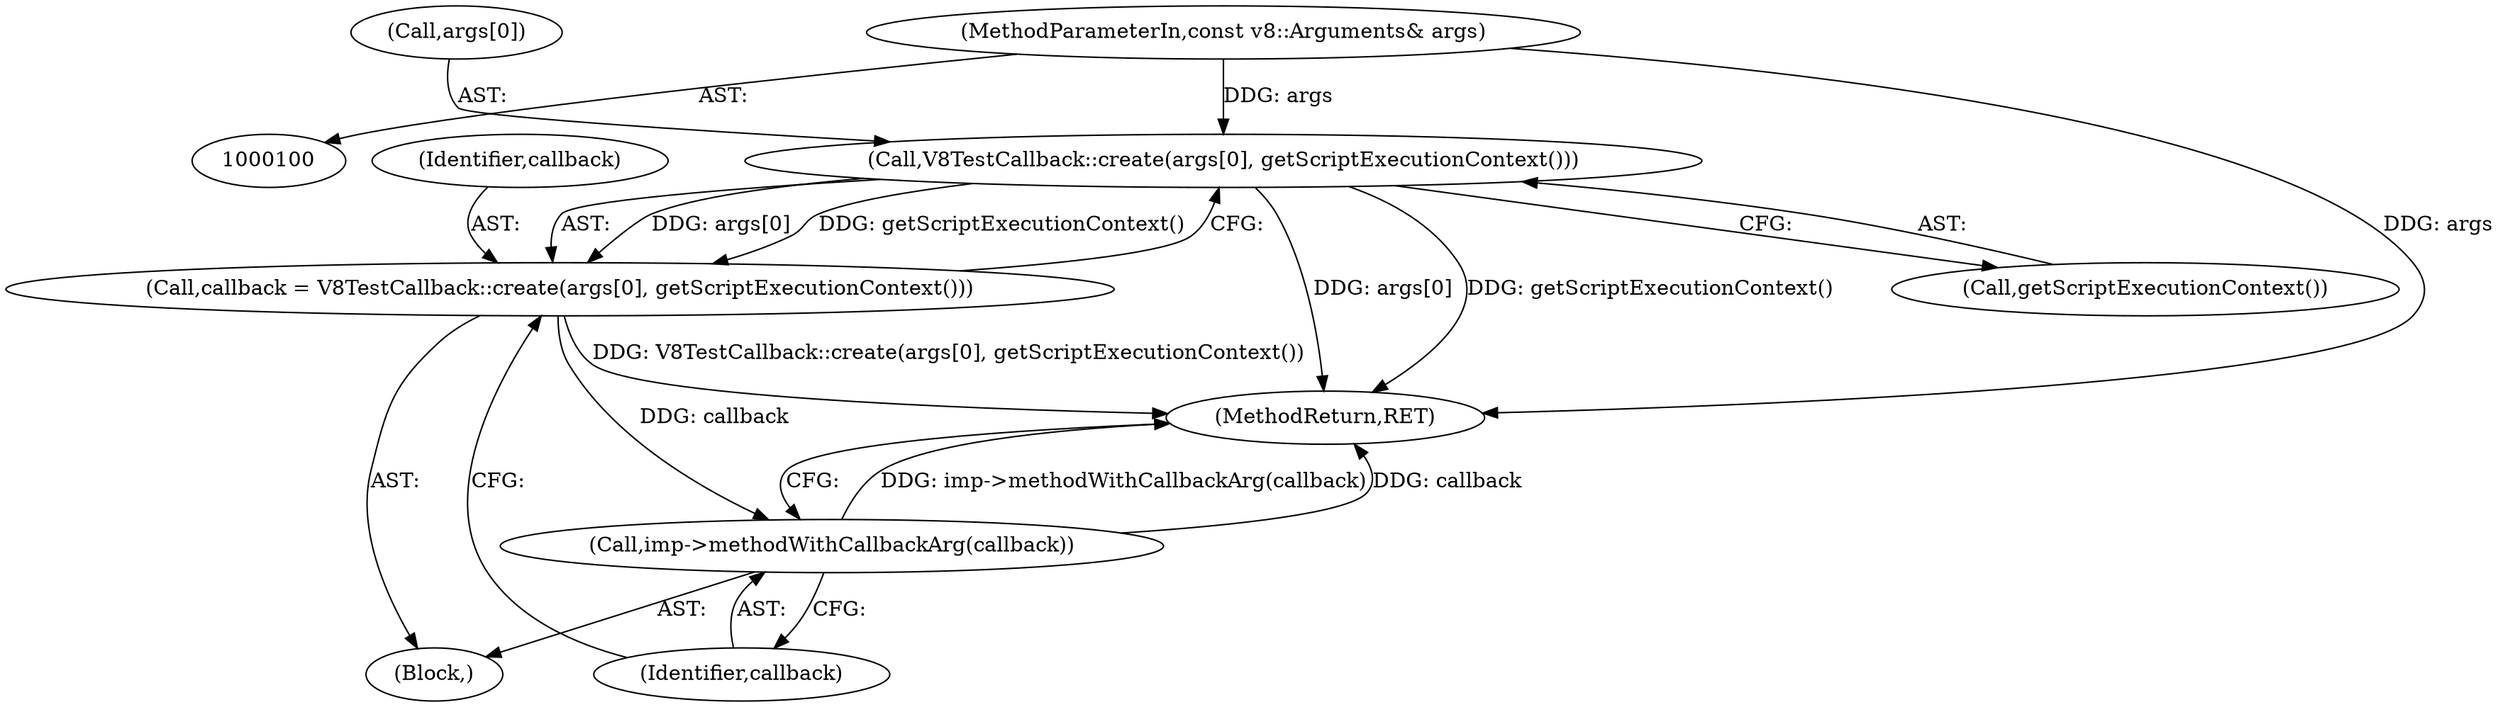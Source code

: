 digraph "0_Chrome_e9372a1bfd3588a80fcf49aa07321f0971dd6091_22@API" {
"1000131" [label="(Call,V8TestCallback::create(args[0], getScriptExecutionContext()))"];
"1000101" [label="(MethodParameterIn,const v8::Arguments& args)"];
"1000129" [label="(Call,callback = V8TestCallback::create(args[0], getScriptExecutionContext()))"];
"1000136" [label="(Call,imp->methodWithCallbackArg(callback))"];
"1000102" [label="(Block,)"];
"1000129" [label="(Call,callback = V8TestCallback::create(args[0], getScriptExecutionContext()))"];
"1000137" [label="(Identifier,callback)"];
"1000135" [label="(Call,getScriptExecutionContext())"];
"1000138" [label="(MethodReturn,RET)"];
"1000101" [label="(MethodParameterIn,const v8::Arguments& args)"];
"1000132" [label="(Call,args[0])"];
"1000136" [label="(Call,imp->methodWithCallbackArg(callback))"];
"1000130" [label="(Identifier,callback)"];
"1000131" [label="(Call,V8TestCallback::create(args[0], getScriptExecutionContext()))"];
"1000131" -> "1000129"  [label="AST: "];
"1000131" -> "1000135"  [label="CFG: "];
"1000132" -> "1000131"  [label="AST: "];
"1000135" -> "1000131"  [label="AST: "];
"1000129" -> "1000131"  [label="CFG: "];
"1000131" -> "1000138"  [label="DDG: args[0]"];
"1000131" -> "1000138"  [label="DDG: getScriptExecutionContext()"];
"1000131" -> "1000129"  [label="DDG: args[0]"];
"1000131" -> "1000129"  [label="DDG: getScriptExecutionContext()"];
"1000101" -> "1000131"  [label="DDG: args"];
"1000101" -> "1000100"  [label="AST: "];
"1000101" -> "1000138"  [label="DDG: args"];
"1000129" -> "1000102"  [label="AST: "];
"1000130" -> "1000129"  [label="AST: "];
"1000137" -> "1000129"  [label="CFG: "];
"1000129" -> "1000138"  [label="DDG: V8TestCallback::create(args[0], getScriptExecutionContext())"];
"1000129" -> "1000136"  [label="DDG: callback"];
"1000136" -> "1000102"  [label="AST: "];
"1000136" -> "1000137"  [label="CFG: "];
"1000137" -> "1000136"  [label="AST: "];
"1000138" -> "1000136"  [label="CFG: "];
"1000136" -> "1000138"  [label="DDG: imp->methodWithCallbackArg(callback)"];
"1000136" -> "1000138"  [label="DDG: callback"];
}
